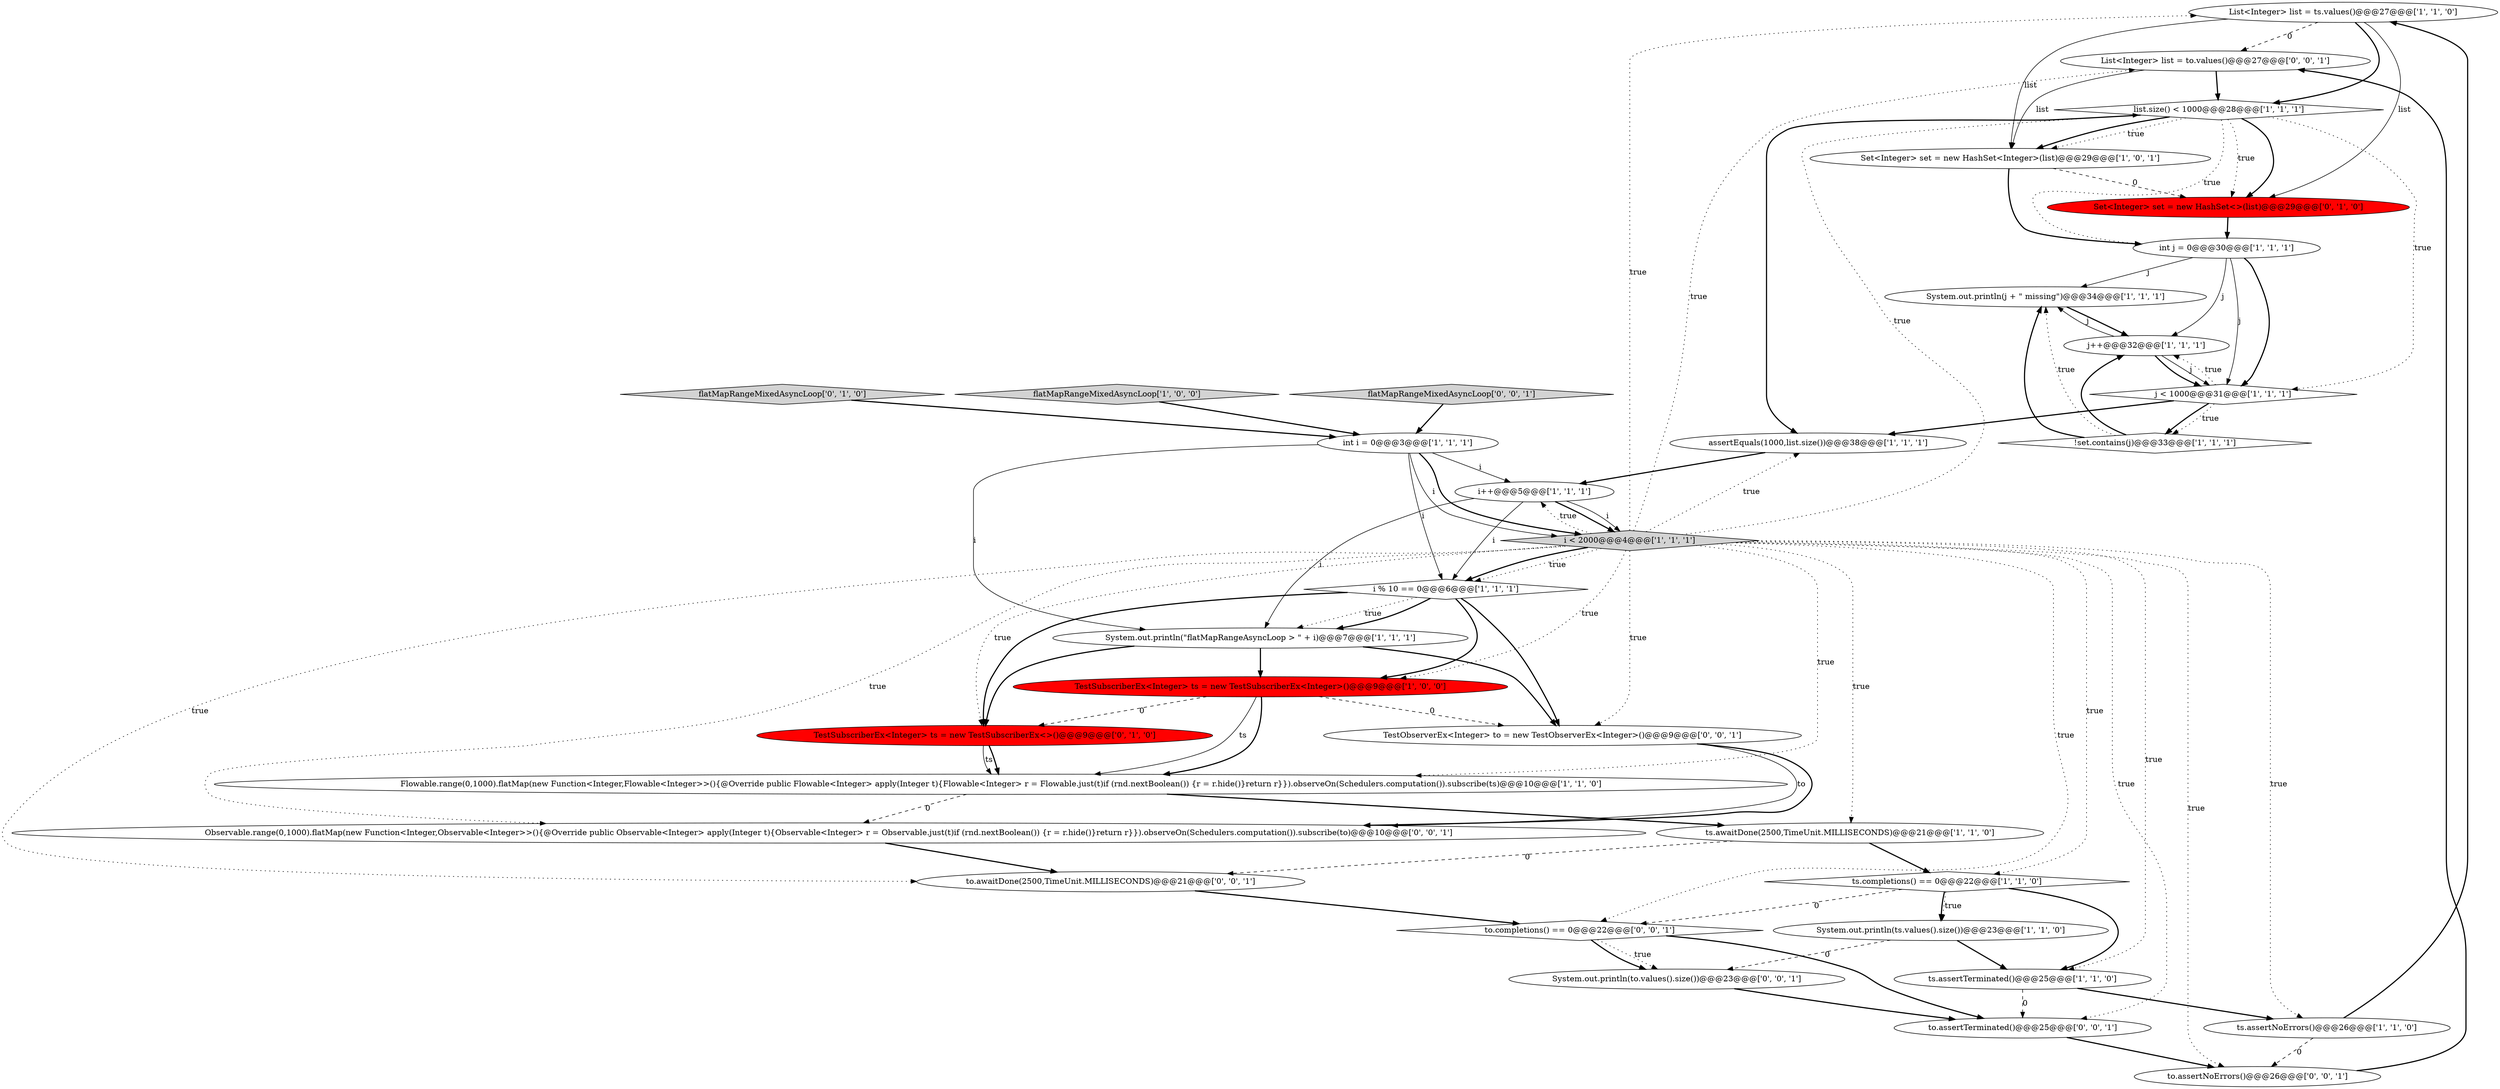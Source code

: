 digraph {
14 [style = filled, label = "List<Integer> list = ts.values()@@@27@@@['1', '1', '0']", fillcolor = white, shape = ellipse image = "AAA0AAABBB1BBB"];
26 [style = filled, label = "to.assertNoErrors()@@@26@@@['0', '0', '1']", fillcolor = white, shape = ellipse image = "AAA0AAABBB3BBB"];
16 [style = filled, label = "System.out.println(ts.values().size())@@@23@@@['1', '1', '0']", fillcolor = white, shape = ellipse image = "AAA0AAABBB1BBB"];
0 [style = filled, label = "i % 10 == 0@@@6@@@['1', '1', '1']", fillcolor = white, shape = diamond image = "AAA0AAABBB1BBB"];
20 [style = filled, label = "ts.completions() == 0@@@22@@@['1', '1', '0']", fillcolor = white, shape = diamond image = "AAA0AAABBB1BBB"];
29 [style = filled, label = "flatMapRangeMixedAsyncLoop['0', '0', '1']", fillcolor = lightgray, shape = diamond image = "AAA0AAABBB3BBB"];
17 [style = filled, label = "assertEquals(1000,list.size())@@@38@@@['1', '1', '1']", fillcolor = white, shape = ellipse image = "AAA0AAABBB1BBB"];
1 [style = filled, label = "int i = 0@@@3@@@['1', '1', '1']", fillcolor = white, shape = ellipse image = "AAA0AAABBB1BBB"];
4 [style = filled, label = "TestSubscriberEx<Integer> ts = new TestSubscriberEx<Integer>()@@@9@@@['1', '0', '0']", fillcolor = red, shape = ellipse image = "AAA1AAABBB1BBB"];
25 [style = filled, label = "TestObserverEx<Integer> to = new TestObserverEx<Integer>()@@@9@@@['0', '0', '1']", fillcolor = white, shape = ellipse image = "AAA0AAABBB3BBB"];
31 [style = filled, label = "to.awaitDone(2500,TimeUnit.MILLISECONDS)@@@21@@@['0', '0', '1']", fillcolor = white, shape = ellipse image = "AAA0AAABBB3BBB"];
27 [style = filled, label = "System.out.println(to.values().size())@@@23@@@['0', '0', '1']", fillcolor = white, shape = ellipse image = "AAA0AAABBB3BBB"];
30 [style = filled, label = "to.assertTerminated()@@@25@@@['0', '0', '1']", fillcolor = white, shape = ellipse image = "AAA0AAABBB3BBB"];
23 [style = filled, label = "flatMapRangeMixedAsyncLoop['0', '1', '0']", fillcolor = lightgray, shape = diamond image = "AAA0AAABBB2BBB"];
21 [style = filled, label = "ts.assertTerminated()@@@25@@@['1', '1', '0']", fillcolor = white, shape = ellipse image = "AAA0AAABBB1BBB"];
22 [style = filled, label = "TestSubscriberEx<Integer> ts = new TestSubscriberEx<>()@@@9@@@['0', '1', '0']", fillcolor = red, shape = ellipse image = "AAA1AAABBB2BBB"];
33 [style = filled, label = "to.completions() == 0@@@22@@@['0', '0', '1']", fillcolor = white, shape = diamond image = "AAA0AAABBB3BBB"];
11 [style = filled, label = "i < 2000@@@4@@@['1', '1', '1']", fillcolor = lightgray, shape = diamond image = "AAA0AAABBB1BBB"];
3 [style = filled, label = "System.out.println(\"flatMapRangeAsyncLoop > \" + i)@@@7@@@['1', '1', '1']", fillcolor = white, shape = ellipse image = "AAA0AAABBB1BBB"];
6 [style = filled, label = "ts.awaitDone(2500,TimeUnit.MILLISECONDS)@@@21@@@['1', '1', '0']", fillcolor = white, shape = ellipse image = "AAA0AAABBB1BBB"];
8 [style = filled, label = "int j = 0@@@30@@@['1', '1', '1']", fillcolor = white, shape = ellipse image = "AAA0AAABBB1BBB"];
10 [style = filled, label = "!set.contains(j)@@@33@@@['1', '1', '1']", fillcolor = white, shape = diamond image = "AAA0AAABBB1BBB"];
5 [style = filled, label = "i++@@@5@@@['1', '1', '1']", fillcolor = white, shape = ellipse image = "AAA0AAABBB1BBB"];
28 [style = filled, label = "List<Integer> list = to.values()@@@27@@@['0', '0', '1']", fillcolor = white, shape = ellipse image = "AAA0AAABBB3BBB"];
2 [style = filled, label = "list.size() < 1000@@@28@@@['1', '1', '1']", fillcolor = white, shape = diamond image = "AAA0AAABBB1BBB"];
15 [style = filled, label = "Set<Integer> set = new HashSet<Integer>(list)@@@29@@@['1', '0', '1']", fillcolor = white, shape = ellipse image = "AAA0AAABBB1BBB"];
7 [style = filled, label = "System.out.println(j + \" missing\")@@@34@@@['1', '1', '1']", fillcolor = white, shape = ellipse image = "AAA0AAABBB1BBB"];
9 [style = filled, label = "ts.assertNoErrors()@@@26@@@['1', '1', '0']", fillcolor = white, shape = ellipse image = "AAA0AAABBB1BBB"];
32 [style = filled, label = "Observable.range(0,1000).flatMap(new Function<Integer,Observable<Integer>>(){@Override public Observable<Integer> apply(Integer t){Observable<Integer> r = Observable.just(t)if (rnd.nextBoolean()) {r = r.hide()}return r}}).observeOn(Schedulers.computation()).subscribe(to)@@@10@@@['0', '0', '1']", fillcolor = white, shape = ellipse image = "AAA0AAABBB3BBB"];
19 [style = filled, label = "j++@@@32@@@['1', '1', '1']", fillcolor = white, shape = ellipse image = "AAA0AAABBB1BBB"];
24 [style = filled, label = "Set<Integer> set = new HashSet<>(list)@@@29@@@['0', '1', '0']", fillcolor = red, shape = ellipse image = "AAA1AAABBB2BBB"];
18 [style = filled, label = "flatMapRangeMixedAsyncLoop['1', '0', '0']", fillcolor = lightgray, shape = diamond image = "AAA0AAABBB1BBB"];
13 [style = filled, label = "j < 1000@@@31@@@['1', '1', '1']", fillcolor = white, shape = diamond image = "AAA0AAABBB1BBB"];
12 [style = filled, label = "Flowable.range(0,1000).flatMap(new Function<Integer,Flowable<Integer>>(){@Override public Flowable<Integer> apply(Integer t){Flowable<Integer> r = Flowable.just(t)if (rnd.nextBoolean()) {r = r.hide()}return r}}).observeOn(Schedulers.computation()).subscribe(ts)@@@10@@@['1', '1', '0']", fillcolor = white, shape = ellipse image = "AAA0AAABBB1BBB"];
16->27 [style = dashed, label="0"];
10->19 [style = bold, label=""];
1->5 [style = solid, label="i"];
11->12 [style = dotted, label="true"];
2->15 [style = dotted, label="true"];
13->10 [style = dotted, label="true"];
3->4 [style = bold, label=""];
21->30 [style = dashed, label="0"];
4->25 [style = dashed, label="0"];
13->17 [style = bold, label=""];
11->2 [style = dotted, label="true"];
11->31 [style = dotted, label="true"];
20->16 [style = bold, label=""];
0->25 [style = bold, label=""];
11->0 [style = dotted, label="true"];
2->15 [style = bold, label=""];
9->14 [style = bold, label=""];
11->28 [style = dotted, label="true"];
25->32 [style = solid, label="to"];
0->3 [style = dotted, label="true"];
26->28 [style = bold, label=""];
2->24 [style = bold, label=""];
1->3 [style = solid, label="i"];
29->1 [style = bold, label=""];
33->27 [style = dotted, label="true"];
2->8 [style = dotted, label="true"];
4->12 [style = solid, label="ts"];
0->3 [style = bold, label=""];
11->33 [style = dotted, label="true"];
17->5 [style = bold, label=""];
5->3 [style = solid, label="i"];
14->24 [style = solid, label="list"];
2->24 [style = dotted, label="true"];
27->30 [style = bold, label=""];
30->26 [style = bold, label=""];
11->14 [style = dotted, label="true"];
13->19 [style = dotted, label="true"];
6->31 [style = dashed, label="0"];
11->5 [style = dotted, label="true"];
5->11 [style = solid, label="i"];
4->22 [style = dashed, label="0"];
10->7 [style = bold, label=""];
33->27 [style = bold, label=""];
11->26 [style = dotted, label="true"];
1->11 [style = bold, label=""];
21->9 [style = bold, label=""];
19->13 [style = bold, label=""];
18->1 [style = bold, label=""];
22->12 [style = solid, label="ts"];
31->33 [style = bold, label=""];
19->13 [style = solid, label="j"];
33->30 [style = bold, label=""];
5->11 [style = bold, label=""];
20->33 [style = dashed, label="0"];
24->8 [style = bold, label=""];
32->31 [style = bold, label=""];
2->17 [style = bold, label=""];
13->10 [style = bold, label=""];
11->30 [style = dotted, label="true"];
14->28 [style = dashed, label="0"];
12->32 [style = dashed, label="0"];
15->24 [style = dashed, label="0"];
11->17 [style = dotted, label="true"];
28->15 [style = solid, label="list"];
11->9 [style = dotted, label="true"];
11->4 [style = dotted, label="true"];
8->7 [style = solid, label="j"];
6->20 [style = bold, label=""];
11->20 [style = dotted, label="true"];
14->15 [style = solid, label="list"];
11->6 [style = dotted, label="true"];
9->26 [style = dashed, label="0"];
1->11 [style = solid, label="i"];
4->12 [style = bold, label=""];
14->2 [style = bold, label=""];
7->19 [style = bold, label=""];
15->8 [style = bold, label=""];
8->13 [style = bold, label=""];
11->32 [style = dotted, label="true"];
3->25 [style = bold, label=""];
25->32 [style = bold, label=""];
8->19 [style = solid, label="j"];
12->6 [style = bold, label=""];
3->22 [style = bold, label=""];
11->22 [style = dotted, label="true"];
20->21 [style = bold, label=""];
1->0 [style = solid, label="i"];
28->2 [style = bold, label=""];
19->7 [style = solid, label="j"];
11->0 [style = bold, label=""];
8->13 [style = solid, label="j"];
11->25 [style = dotted, label="true"];
0->4 [style = bold, label=""];
16->21 [style = bold, label=""];
22->12 [style = bold, label=""];
0->22 [style = bold, label=""];
5->0 [style = solid, label="i"];
23->1 [style = bold, label=""];
11->21 [style = dotted, label="true"];
10->7 [style = dotted, label="true"];
2->13 [style = dotted, label="true"];
20->16 [style = dotted, label="true"];
}
